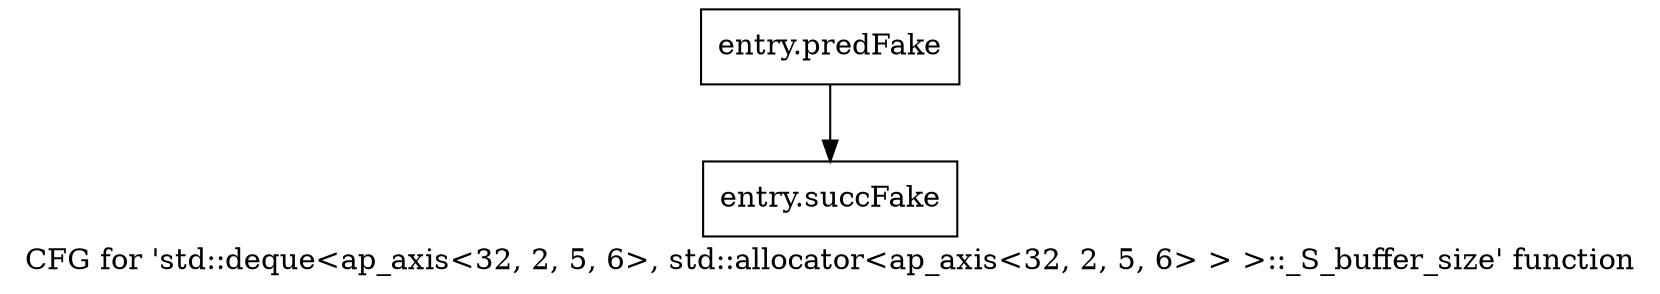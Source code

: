 digraph "CFG for 'std::deque\<ap_axis\<32, 2, 5, 6\>, std::allocator\<ap_axis\<32, 2, 5, 6\> \> \>::_S_buffer_size' function" {
	label="CFG for 'std::deque\<ap_axis\<32, 2, 5, 6\>, std::allocator\<ap_axis\<32, 2, 5, 6\> \> \>::_S_buffer_size' function";

	Node0x5a9bc40 [shape=record,filename="/proj/xbuilds/2019.2_0816_1/installs/lin64/Vivado/HEAD/tps/lnx64/gcc-6.2.0/lib/gcc/x86_64-pc-linux-gnu/6.2.0/../../../../include/c++/6.2.0/bits/stl_deque.h",linenumber="859",label="{entry.predFake}"];
	Node0x5a9bc40 -> Node0x5aabb50[ callList="" memoryops="" filename="/proj/xbuilds/2019.2_0816_1/installs/lin64/Vivado/HEAD/tps/lnx64/gcc-6.2.0/lib/gcc/x86_64-pc-linux-gnu/6.2.0/../../../../include/c++/6.2.0/bits/stl_deque.h"];
	Node0x5aabb50 [shape=record,filename="/proj/xbuilds/2019.2_0816_1/installs/lin64/Vivado/HEAD/tps/lnx64/gcc-6.2.0/lib/gcc/x86_64-pc-linux-gnu/6.2.0/../../../../include/c++/6.2.0/bits/stl_deque.h",linenumber="859",label="{entry.succFake}"];
}
